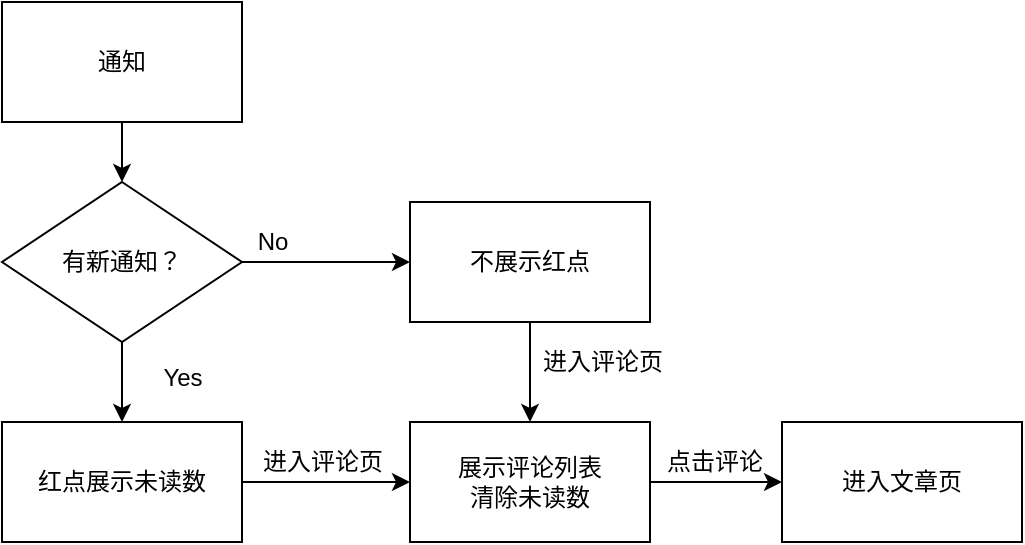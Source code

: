 <mxfile version="12.8.5" type="device"><diagram id="tBFKPU-txizoT9yN3d06" name="第 1 页"><mxGraphModel dx="1209" dy="715" grid="1" gridSize="10" guides="1" tooltips="1" connect="1" arrows="1" fold="1" page="1" pageScale="1" pageWidth="827" pageHeight="1169" math="0" shadow="0"><root><mxCell id="0"/><mxCell id="1" parent="0"/><mxCell id="ez9X7bxz2p3S9XsXW3vW-3" value="" style="edgeStyle=orthogonalEdgeStyle;rounded=0;orthogonalLoop=1;jettySize=auto;html=1;" edge="1" parent="1" source="ez9X7bxz2p3S9XsXW3vW-1" target="ez9X7bxz2p3S9XsXW3vW-2"><mxGeometry relative="1" as="geometry"/></mxCell><mxCell id="ez9X7bxz2p3S9XsXW3vW-1" value="通知" style="rounded=0;whiteSpace=wrap;html=1;" vertex="1" parent="1"><mxGeometry x="90" y="50" width="120" height="60" as="geometry"/></mxCell><mxCell id="ez9X7bxz2p3S9XsXW3vW-5" value="" style="edgeStyle=orthogonalEdgeStyle;rounded=0;orthogonalLoop=1;jettySize=auto;html=1;" edge="1" parent="1" source="ez9X7bxz2p3S9XsXW3vW-2" target="ez9X7bxz2p3S9XsXW3vW-4"><mxGeometry relative="1" as="geometry"/></mxCell><mxCell id="ez9X7bxz2p3S9XsXW3vW-8" value="" style="edgeStyle=orthogonalEdgeStyle;rounded=0;orthogonalLoop=1;jettySize=auto;html=1;" edge="1" parent="1" source="ez9X7bxz2p3S9XsXW3vW-2" target="ez9X7bxz2p3S9XsXW3vW-7"><mxGeometry relative="1" as="geometry"/></mxCell><mxCell id="ez9X7bxz2p3S9XsXW3vW-2" value="有新通知？" style="rhombus;whiteSpace=wrap;html=1;" vertex="1" parent="1"><mxGeometry x="90" y="140" width="120" height="80" as="geometry"/></mxCell><mxCell id="ez9X7bxz2p3S9XsXW3vW-11" value="" style="edgeStyle=orthogonalEdgeStyle;rounded=0;orthogonalLoop=1;jettySize=auto;html=1;" edge="1" parent="1" source="ez9X7bxz2p3S9XsXW3vW-4" target="ez9X7bxz2p3S9XsXW3vW-10"><mxGeometry relative="1" as="geometry"/></mxCell><mxCell id="ez9X7bxz2p3S9XsXW3vW-4" value="不展示红点" style="rounded=0;whiteSpace=wrap;html=1;" vertex="1" parent="1"><mxGeometry x="294" y="150" width="120" height="60" as="geometry"/></mxCell><mxCell id="ez9X7bxz2p3S9XsXW3vW-18" value="" style="edgeStyle=orthogonalEdgeStyle;rounded=0;orthogonalLoop=1;jettySize=auto;html=1;" edge="1" parent="1" source="ez9X7bxz2p3S9XsXW3vW-10" target="ez9X7bxz2p3S9XsXW3vW-17"><mxGeometry relative="1" as="geometry"/></mxCell><mxCell id="ez9X7bxz2p3S9XsXW3vW-10" value="展示评论列表&lt;br&gt;清除未读数" style="rounded=0;whiteSpace=wrap;html=1;" vertex="1" parent="1"><mxGeometry x="294" y="260" width="120" height="60" as="geometry"/></mxCell><mxCell id="ez9X7bxz2p3S9XsXW3vW-17" value="进入文章页" style="rounded=0;whiteSpace=wrap;html=1;" vertex="1" parent="1"><mxGeometry x="480" y="260" width="120" height="60" as="geometry"/></mxCell><mxCell id="ez9X7bxz2p3S9XsXW3vW-6" value="No" style="text;html=1;align=center;verticalAlign=middle;resizable=0;points=[];autosize=1;" vertex="1" parent="1"><mxGeometry x="210" y="160" width="30" height="20" as="geometry"/></mxCell><mxCell id="ez9X7bxz2p3S9XsXW3vW-12" value="" style="edgeStyle=orthogonalEdgeStyle;rounded=0;orthogonalLoop=1;jettySize=auto;html=1;" edge="1" parent="1" source="ez9X7bxz2p3S9XsXW3vW-7" target="ez9X7bxz2p3S9XsXW3vW-10"><mxGeometry relative="1" as="geometry"/></mxCell><mxCell id="ez9X7bxz2p3S9XsXW3vW-7" value="红点展示未读数" style="rounded=0;whiteSpace=wrap;html=1;" vertex="1" parent="1"><mxGeometry x="90" y="260" width="120" height="60" as="geometry"/></mxCell><mxCell id="ez9X7bxz2p3S9XsXW3vW-9" value="Yes" style="text;html=1;align=center;verticalAlign=middle;resizable=0;points=[];autosize=1;" vertex="1" parent="1"><mxGeometry x="165" y="228" width="30" height="20" as="geometry"/></mxCell><mxCell id="ez9X7bxz2p3S9XsXW3vW-14" value="进入评论页" style="text;html=1;align=center;verticalAlign=middle;resizable=0;points=[];autosize=1;" vertex="1" parent="1"><mxGeometry x="350" y="220" width="80" height="20" as="geometry"/></mxCell><mxCell id="ez9X7bxz2p3S9XsXW3vW-15" value="进入评论页" style="text;html=1;align=center;verticalAlign=middle;resizable=0;points=[];autosize=1;" vertex="1" parent="1"><mxGeometry x="210" y="270" width="80" height="20" as="geometry"/></mxCell><mxCell id="ez9X7bxz2p3S9XsXW3vW-19" value="点击评论" style="text;html=1;align=center;verticalAlign=middle;resizable=0;points=[];autosize=1;" vertex="1" parent="1"><mxGeometry x="416" y="270" width="60" height="20" as="geometry"/></mxCell></root></mxGraphModel></diagram></mxfile>